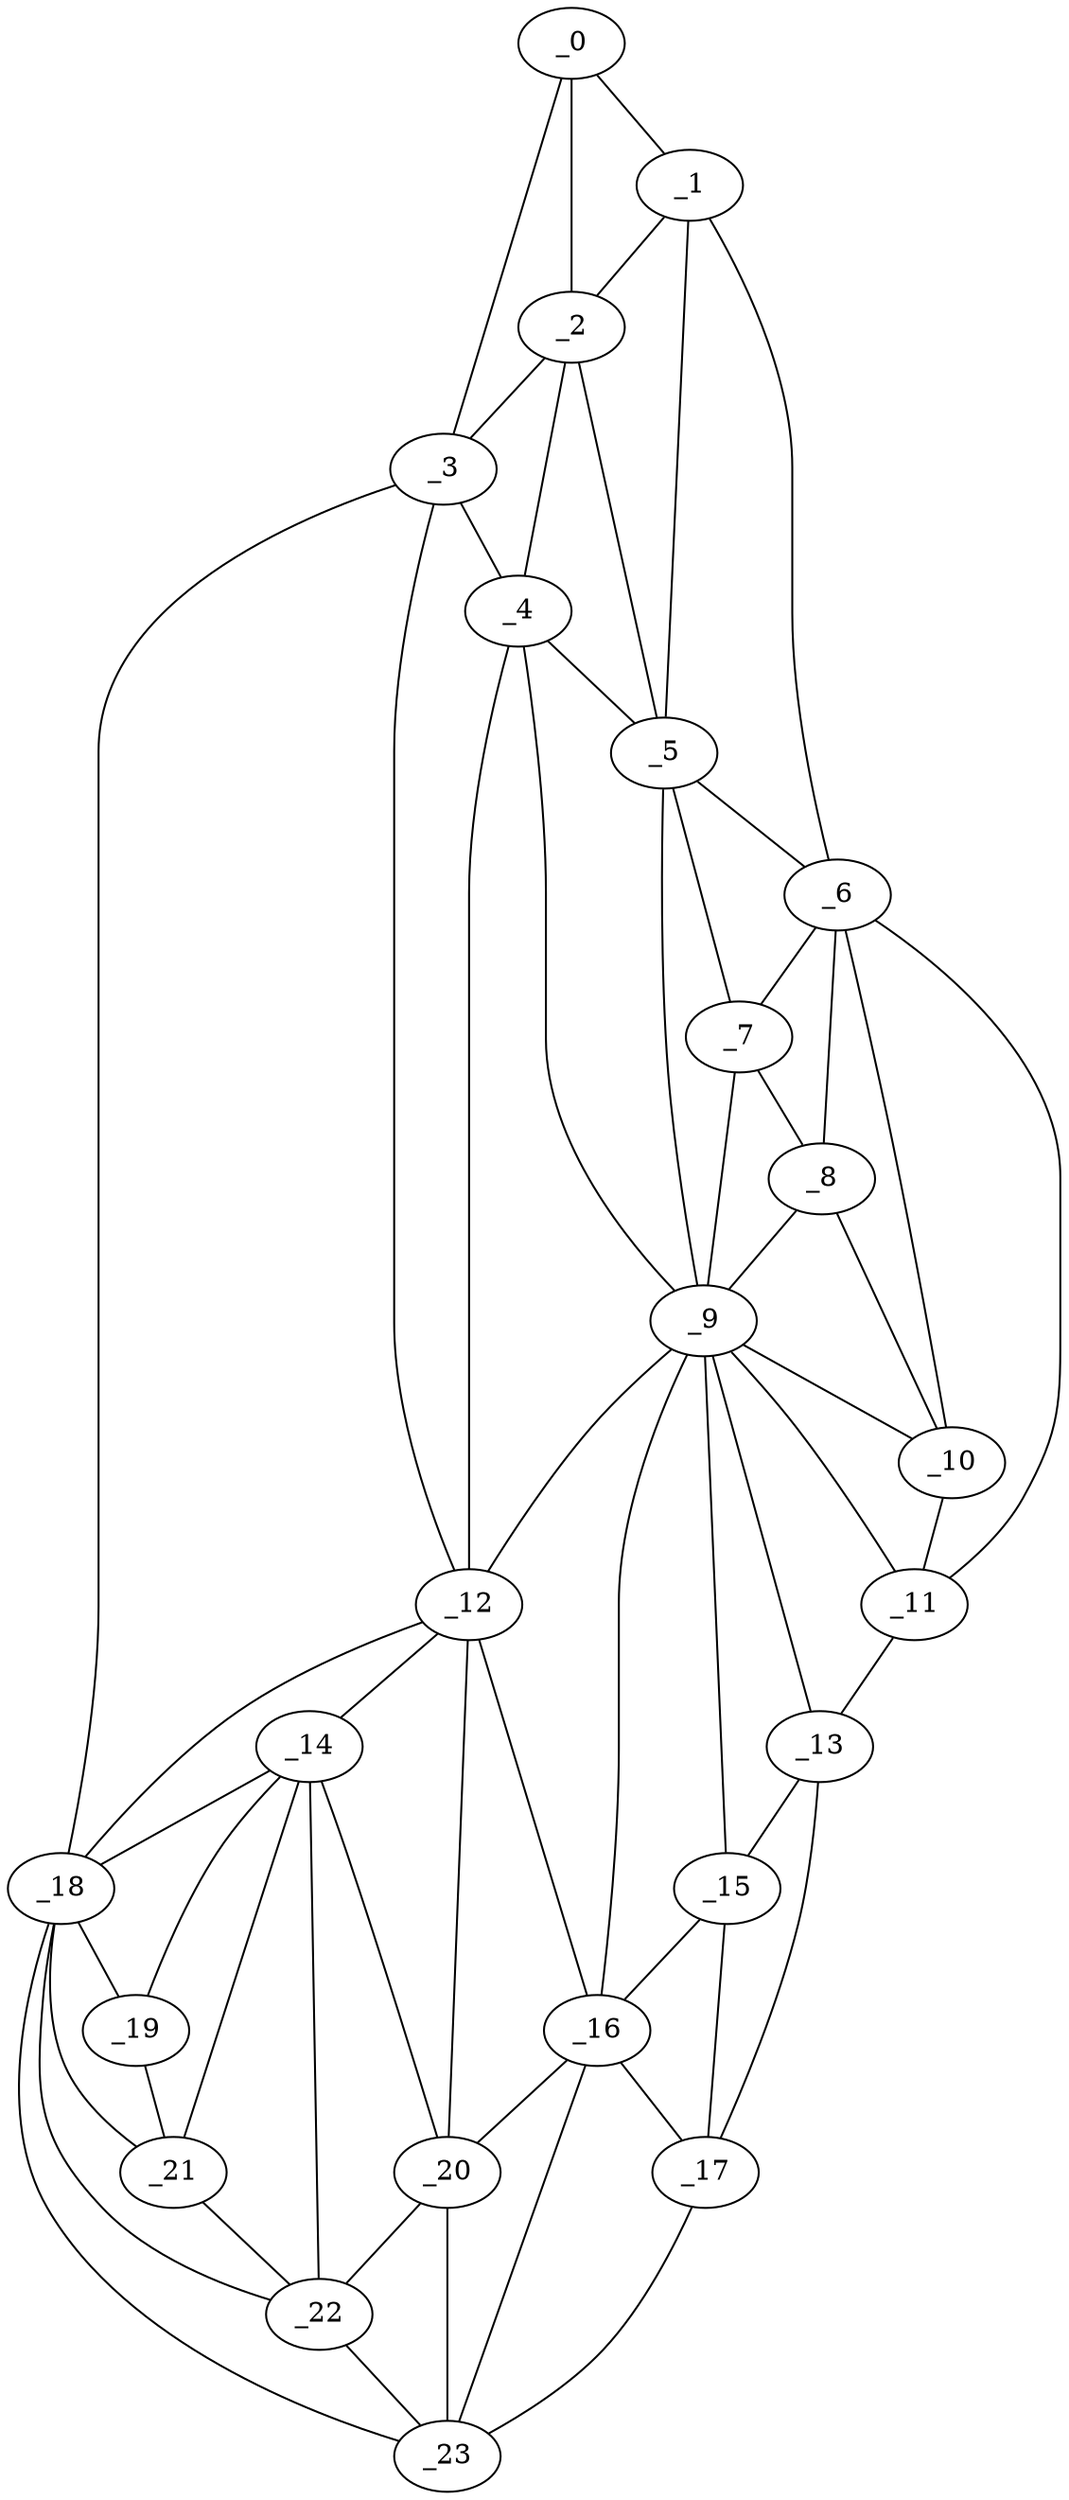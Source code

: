 graph "obj66__100.gxl" {
	_0	 [x=6,
		y=81];
	_1	 [x=21,
		y=16];
	_0 -- _1	 [valence=1];
	_2	 [x=23,
		y=72];
	_0 -- _2	 [valence=2];
	_3	 [x=24,
		y=98];
	_0 -- _3	 [valence=1];
	_1 -- _2	 [valence=2];
	_5	 [x=41,
		y=20];
	_1 -- _5	 [valence=2];
	_6	 [x=47,
		y=5];
	_1 -- _6	 [valence=1];
	_2 -- _3	 [valence=2];
	_4	 [x=34,
		y=79];
	_2 -- _4	 [valence=1];
	_2 -- _5	 [valence=2];
	_3 -- _4	 [valence=2];
	_12	 [x=83,
		y=90];
	_3 -- _12	 [valence=2];
	_18	 [x=113,
		y=120];
	_3 -- _18	 [valence=1];
	_4 -- _5	 [valence=2];
	_9	 [x=65,
		y=22];
	_4 -- _9	 [valence=2];
	_4 -- _12	 [valence=2];
	_5 -- _6	 [valence=2];
	_7	 [x=49,
		y=15];
	_5 -- _7	 [valence=2];
	_5 -- _9	 [valence=2];
	_6 -- _7	 [valence=2];
	_8	 [x=65,
		y=16];
	_6 -- _8	 [valence=2];
	_10	 [x=77,
		y=4];
	_6 -- _10	 [valence=1];
	_11	 [x=81,
		y=3];
	_6 -- _11	 [valence=1];
	_7 -- _8	 [valence=2];
	_7 -- _9	 [valence=2];
	_8 -- _9	 [valence=2];
	_8 -- _10	 [valence=2];
	_9 -- _10	 [valence=1];
	_9 -- _11	 [valence=2];
	_9 -- _12	 [valence=1];
	_13	 [x=103,
		y=14];
	_9 -- _13	 [valence=2];
	_15	 [x=106,
		y=36];
	_9 -- _15	 [valence=2];
	_16	 [x=109,
		y=46];
	_9 -- _16	 [valence=2];
	_10 -- _11	 [valence=2];
	_11 -- _13	 [valence=1];
	_14	 [x=105,
		y=91];
	_12 -- _14	 [valence=2];
	_12 -- _16	 [valence=2];
	_12 -- _18	 [valence=2];
	_20	 [x=116,
		y=56];
	_12 -- _20	 [valence=2];
	_13 -- _15	 [valence=2];
	_17	 [x=110,
		y=19];
	_13 -- _17	 [valence=1];
	_14 -- _18	 [valence=2];
	_19	 [x=114,
		y=99];
	_14 -- _19	 [valence=1];
	_14 -- _20	 [valence=2];
	_21	 [x=116,
		y=95];
	_14 -- _21	 [valence=2];
	_22	 [x=120,
		y=72];
	_14 -- _22	 [valence=1];
	_15 -- _16	 [valence=2];
	_15 -- _17	 [valence=2];
	_16 -- _17	 [valence=2];
	_16 -- _20	 [valence=1];
	_23	 [x=122,
		y=59];
	_16 -- _23	 [valence=1];
	_17 -- _23	 [valence=1];
	_18 -- _19	 [valence=2];
	_18 -- _21	 [valence=2];
	_18 -- _22	 [valence=1];
	_18 -- _23	 [valence=1];
	_19 -- _21	 [valence=2];
	_20 -- _22	 [valence=2];
	_20 -- _23	 [valence=2];
	_21 -- _22	 [valence=2];
	_22 -- _23	 [valence=1];
}

